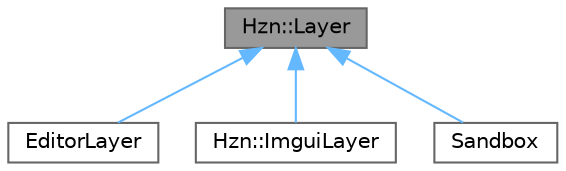 digraph "Hzn::Layer"
{
 // LATEX_PDF_SIZE
  bgcolor="transparent";
  edge [fontname=Helvetica,fontsize=10,labelfontname=Helvetica,labelfontsize=10];
  node [fontname=Helvetica,fontsize=10,shape=box,height=0.2,width=0.4];
  Node1 [label="Hzn::Layer",height=0.2,width=0.4,color="gray40", fillcolor="grey60", style="filled", fontcolor="black",tooltip="Layer"];
  Node1 -> Node2 [dir="back",color="steelblue1",style="solid"];
  Node2 [label="EditorLayer",height=0.2,width=0.4,color="gray40", fillcolor="white", style="filled",URL="$class_editor_layer.html",tooltip=" "];
  Node1 -> Node3 [dir="back",color="steelblue1",style="solid"];
  Node3 [label="Hzn::ImguiLayer",height=0.2,width=0.4,color="gray40", fillcolor="white", style="filled",URL="$class_hzn_1_1_imgui_layer.html",tooltip=" "];
  Node1 -> Node4 [dir="back",color="steelblue1",style="solid"];
  Node4 [label="Sandbox",height=0.2,width=0.4,color="gray40", fillcolor="white", style="filled",URL="$class_sandbox.html",tooltip=" "];
}
